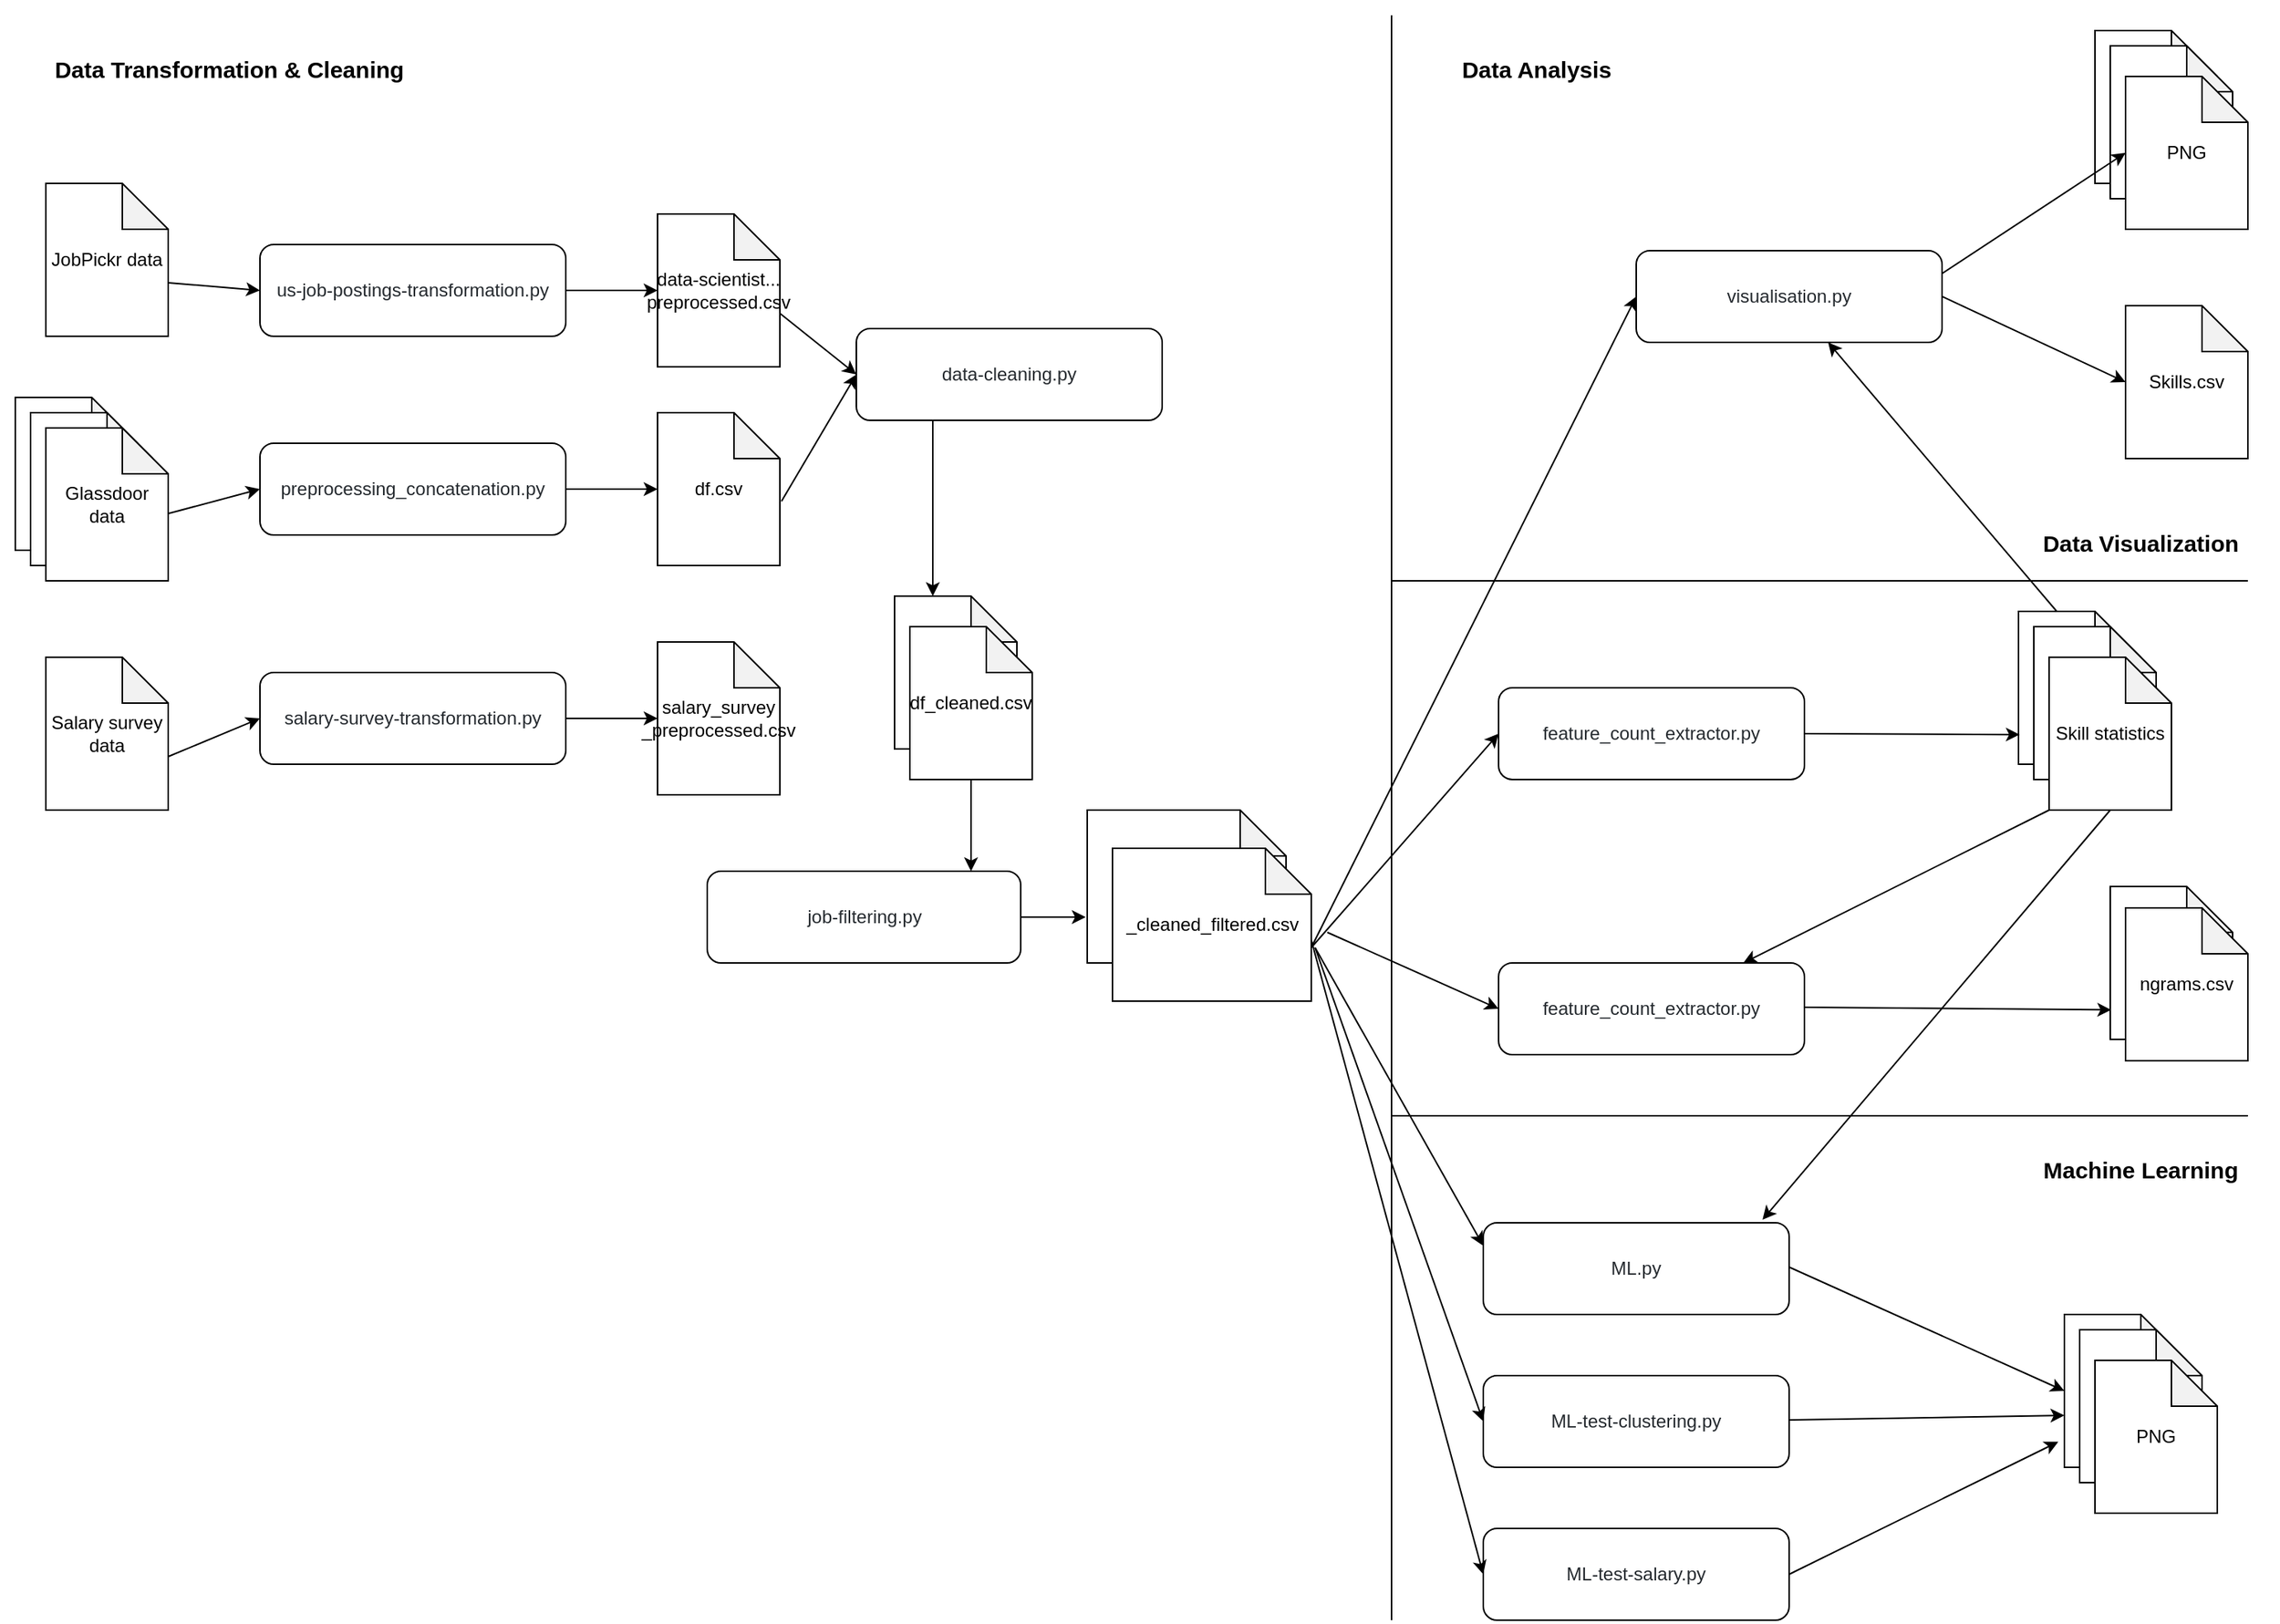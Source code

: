 <mxfile version="13.6.9" type="device"><diagram id="kmA72ATanW7WuNfFS0Rz" name="Page-1"><mxGraphModel dx="1564" dy="938" grid="1" gridSize="10" guides="1" tooltips="1" connect="1" arrows="1" fold="1" page="1" pageScale="1" pageWidth="1654" pageHeight="1169" math="0" shadow="0"><root><mxCell id="0"/><mxCell id="1" parent="0"/><mxCell id="hyzoLIlMWw5Vh46GlaV5-26" value="" style="shape=note;whiteSpace=wrap;html=1;backgroundOutline=1;darkOpacity=0.05;" vertex="1" parent="1"><mxGeometry x="841" y="560" width="130" height="100" as="geometry"/></mxCell><mxCell id="UXq15GloNMPflsc5D6rw-37" value="" style="shape=note;whiteSpace=wrap;html=1;backgroundOutline=1;darkOpacity=0.05;" parent="1" vertex="1"><mxGeometry x="140" y="290" width="80" height="100" as="geometry"/></mxCell><mxCell id="UXq15GloNMPflsc5D6rw-36" value="" style="shape=note;whiteSpace=wrap;html=1;backgroundOutline=1;darkOpacity=0.05;" parent="1" vertex="1"><mxGeometry x="150" y="300" width="80" height="100" as="geometry"/></mxCell><mxCell id="UXq15GloNMPflsc5D6rw-30" value="" style="shape=note;whiteSpace=wrap;html=1;backgroundOutline=1;darkOpacity=0.05;" parent="1" vertex="1"><mxGeometry x="715" y="420" width="80" height="100" as="geometry"/></mxCell><mxCell id="UXq15GloNMPflsc5D6rw-18" value="" style="shape=note;whiteSpace=wrap;html=1;backgroundOutline=1;darkOpacity=0.05;" parent="1" vertex="1"><mxGeometry x="1450" y="430" width="80" height="100" as="geometry"/></mxCell><mxCell id="UXq15GloNMPflsc5D6rw-1" value="&lt;span style=&quot;color: rgb(36 , 41 , 46) ; font-family: , &amp;#34;consolas&amp;#34; , &amp;#34;liberation mono&amp;#34; , &amp;#34;menlo&amp;#34; , monospace ; background-color: rgb(255 , 255 , 255)&quot;&gt;preprocessing_concatenation.py&lt;/span&gt;" style="rounded=1;whiteSpace=wrap;html=1;" parent="1" vertex="1"><mxGeometry x="300" y="320" width="200" height="60" as="geometry"/></mxCell><mxCell id="UXq15GloNMPflsc5D6rw-2" value="&lt;span style=&quot;color: rgb(36 , 41 , 46) ; font-family: , &amp;#34;consolas&amp;#34; , &amp;#34;liberation mono&amp;#34; , &amp;#34;menlo&amp;#34; , monospace ; background-color: rgb(255 , 255 , 255)&quot;&gt;salary-survey-transformation.py&lt;/span&gt;" style="rounded=1;whiteSpace=wrap;html=1;" parent="1" vertex="1"><mxGeometry x="300" y="470" width="200" height="60" as="geometry"/></mxCell><mxCell id="UXq15GloNMPflsc5D6rw-3" value="&lt;span style=&quot;color: rgb(36 , 41 , 46) ; font-family: , &amp;#34;consolas&amp;#34; , &amp;#34;liberation mono&amp;#34; , &amp;#34;menlo&amp;#34; , monospace ; background-color: rgb(255 , 255 , 255)&quot;&gt;us-job-postings-transformation.py&lt;/span&gt;" style="rounded=1;whiteSpace=wrap;html=1;" parent="1" vertex="1"><mxGeometry x="300" y="190" width="200" height="60" as="geometry"/></mxCell><mxCell id="UXq15GloNMPflsc5D6rw-4" value="&lt;span style=&quot;color: rgb(36 , 41 , 46) ; font-family: , &amp;#34;consolas&amp;#34; , &amp;#34;liberation mono&amp;#34; , &amp;#34;menlo&amp;#34; , monospace ; background-color: rgb(255 , 255 , 255)&quot;&gt;data-cleaning.py&lt;/span&gt;" style="rounded=1;whiteSpace=wrap;html=1;" parent="1" vertex="1"><mxGeometry x="690" y="245" width="200" height="60" as="geometry"/></mxCell><mxCell id="UXq15GloNMPflsc5D6rw-5" value="&lt;span style=&quot;color: rgb(36 , 41 , 46) ; font-family: , &amp;#34;consolas&amp;#34; , &amp;#34;liberation mono&amp;#34; , &amp;#34;menlo&amp;#34; , monospace ; background-color: rgb(255 , 255 , 255)&quot;&gt;feature_count_extractor.py&lt;/span&gt;" style="rounded=1;whiteSpace=wrap;html=1;" parent="1" vertex="1"><mxGeometry x="1110" y="480" width="200" height="60" as="geometry"/></mxCell><mxCell id="UXq15GloNMPflsc5D6rw-6" value="" style="endArrow=classic;html=1;exitX=1;exitY=0.5;exitDx=0;exitDy=0;entryX=0;entryY=0.5;entryDx=0;entryDy=0;entryPerimeter=0;" parent="1" source="UXq15GloNMPflsc5D6rw-1" target="UXq15GloNMPflsc5D6rw-24" edge="1"><mxGeometry width="50" height="50" relative="1" as="geometry"><mxPoint x="740" y="1160" as="sourcePoint"/><mxPoint x="790" y="1110" as="targetPoint"/></mxGeometry></mxCell><mxCell id="UXq15GloNMPflsc5D6rw-7" value="" style="endArrow=classic;html=1;exitX=1;exitY=0.5;exitDx=0;exitDy=0;entryX=0;entryY=0.5;entryDx=0;entryDy=0;entryPerimeter=0;" parent="1" source="UXq15GloNMPflsc5D6rw-3" target="UXq15GloNMPflsc5D6rw-25" edge="1"><mxGeometry width="50" height="50" relative="1" as="geometry"><mxPoint x="530" y="220" as="sourcePoint"/><mxPoint x="590" y="270" as="targetPoint"/></mxGeometry></mxCell><mxCell id="UXq15GloNMPflsc5D6rw-8" value="" style="endArrow=classic;html=1;entryX=0;entryY=0;entryDx=25;entryDy=0;entryPerimeter=0;" parent="1" target="UXq15GloNMPflsc5D6rw-30" edge="1"><mxGeometry width="50" height="50" relative="1" as="geometry"><mxPoint x="740" y="305" as="sourcePoint"/><mxPoint x="750" y="570" as="targetPoint"/></mxGeometry></mxCell><mxCell id="UXq15GloNMPflsc5D6rw-9" value="Glassdoor data" style="shape=note;whiteSpace=wrap;html=1;backgroundOutline=1;darkOpacity=0.05;" parent="1" vertex="1"><mxGeometry x="160" y="310" width="80" height="100" as="geometry"/></mxCell><mxCell id="UXq15GloNMPflsc5D6rw-10" value="JobPickr data" style="shape=note;whiteSpace=wrap;html=1;backgroundOutline=1;darkOpacity=0.05;" parent="1" vertex="1"><mxGeometry x="160" y="150" width="80" height="100" as="geometry"/></mxCell><mxCell id="UXq15GloNMPflsc5D6rw-11" value="Salary survey data" style="shape=note;whiteSpace=wrap;html=1;backgroundOutline=1;darkOpacity=0.05;" parent="1" vertex="1"><mxGeometry x="160" y="460" width="80" height="100" as="geometry"/></mxCell><mxCell id="UXq15GloNMPflsc5D6rw-12" value="" style="endArrow=classic;html=1;exitX=1;exitY=0.56;exitDx=0;exitDy=0;entryX=0;entryY=0.5;entryDx=0;entryDy=0;exitPerimeter=0;" parent="1" source="UXq15GloNMPflsc5D6rw-9" target="UXq15GloNMPflsc5D6rw-1" edge="1"><mxGeometry width="50" height="50" relative="1" as="geometry"><mxPoint x="500" y="440" as="sourcePoint"/><mxPoint x="560" y="490" as="targetPoint"/></mxGeometry></mxCell><mxCell id="UXq15GloNMPflsc5D6rw-13" value="" style="endArrow=classic;html=1;exitX=0;exitY=0;exitDx=80;exitDy=65;entryX=0;entryY=0.5;entryDx=0;entryDy=0;exitPerimeter=0;" parent="1" source="UXq15GloNMPflsc5D6rw-10" target="UXq15GloNMPflsc5D6rw-3" edge="1"><mxGeometry width="50" height="50" relative="1" as="geometry"><mxPoint x="510" y="100" as="sourcePoint"/><mxPoint x="570" y="150" as="targetPoint"/></mxGeometry></mxCell><mxCell id="UXq15GloNMPflsc5D6rw-14" value="" style="endArrow=classic;html=1;exitX=0;exitY=0;exitDx=80;exitDy=65;entryX=0;entryY=0.5;entryDx=0;entryDy=0;exitPerimeter=0;" parent="1" source="UXq15GloNMPflsc5D6rw-11" target="UXq15GloNMPflsc5D6rw-2" edge="1"><mxGeometry width="50" height="50" relative="1" as="geometry"><mxPoint x="210" y="465" as="sourcePoint"/><mxPoint x="320" y="460" as="targetPoint"/></mxGeometry></mxCell><mxCell id="UXq15GloNMPflsc5D6rw-16" value="" style="shape=note;whiteSpace=wrap;html=1;backgroundOutline=1;darkOpacity=0.05;" parent="1" vertex="1"><mxGeometry x="1460" y="440" width="80" height="100" as="geometry"/></mxCell><mxCell id="UXq15GloNMPflsc5D6rw-15" value="Skill statistics" style="shape=note;whiteSpace=wrap;html=1;backgroundOutline=1;darkOpacity=0.05;" parent="1" vertex="1"><mxGeometry x="1470" y="460" width="80" height="100" as="geometry"/></mxCell><mxCell id="UXq15GloNMPflsc5D6rw-20" value="" style="endArrow=classic;html=1;exitX=1;exitY=0.5;exitDx=0;exitDy=0;entryX=0.01;entryY=0.806;entryDx=0;entryDy=0;entryPerimeter=0;" parent="1" source="UXq15GloNMPflsc5D6rw-5" target="UXq15GloNMPflsc5D6rw-18" edge="1"><mxGeometry width="50" height="50" relative="1" as="geometry"><mxPoint x="1260" y="520" as="sourcePoint"/><mxPoint x="1410" y="510" as="targetPoint"/></mxGeometry></mxCell><mxCell id="UXq15GloNMPflsc5D6rw-21" value="" style="endArrow=none;html=1;" parent="1" edge="1"><mxGeometry width="50" height="50" relative="1" as="geometry"><mxPoint x="1040" y="1090" as="sourcePoint"/><mxPoint x="1040" y="40" as="targetPoint"/></mxGeometry></mxCell><mxCell id="UXq15GloNMPflsc5D6rw-22" value="Data Transformation &amp;amp; Cleaning" style="text;html=1;strokeColor=none;fillColor=none;align=center;verticalAlign=middle;whiteSpace=wrap;rounded=0;fontSize=15;fontStyle=1" parent="1" vertex="1"><mxGeometry x="130" y="30" width="300" height="90" as="geometry"/></mxCell><mxCell id="UXq15GloNMPflsc5D6rw-23" value="Data Analysis" style="text;html=1;strokeColor=none;fillColor=none;align=center;verticalAlign=middle;whiteSpace=wrap;rounded=0;fontSize=15;fontStyle=1" parent="1" vertex="1"><mxGeometry x="1050" y="30" width="170" height="90" as="geometry"/></mxCell><mxCell id="UXq15GloNMPflsc5D6rw-24" value="df.csv" style="shape=note;whiteSpace=wrap;html=1;backgroundOutline=1;darkOpacity=0.05;" parent="1" vertex="1"><mxGeometry x="560" y="300" width="80" height="100" as="geometry"/></mxCell><mxCell id="UXq15GloNMPflsc5D6rw-25" value="data-scientist... preprocessed.csv" style="shape=note;whiteSpace=wrap;html=1;backgroundOutline=1;darkOpacity=0.05;" parent="1" vertex="1"><mxGeometry x="560" y="170" width="80" height="100" as="geometry"/></mxCell><mxCell id="UXq15GloNMPflsc5D6rw-27" value="" style="endArrow=classic;html=1;exitX=1.013;exitY=0.58;exitDx=0;exitDy=0;entryX=0;entryY=0.5;entryDx=0;entryDy=0;exitPerimeter=0;" parent="1" source="UXq15GloNMPflsc5D6rw-24" target="UXq15GloNMPflsc5D6rw-4" edge="1"><mxGeometry width="50" height="50" relative="1" as="geometry"><mxPoint x="510" y="360" as="sourcePoint"/><mxPoint x="570" y="360" as="targetPoint"/></mxGeometry></mxCell><mxCell id="UXq15GloNMPflsc5D6rw-28" value="" style="endArrow=classic;html=1;exitX=0;exitY=0;exitDx=80;exitDy=65;entryX=0;entryY=0.5;entryDx=0;entryDy=0;exitPerimeter=0;" parent="1" source="UXq15GloNMPflsc5D6rw-25" target="UXq15GloNMPflsc5D6rw-4" edge="1"><mxGeometry width="50" height="50" relative="1" as="geometry"><mxPoint x="651.04" y="368" as="sourcePoint"/><mxPoint x="720" y="270" as="targetPoint"/></mxGeometry></mxCell><mxCell id="UXq15GloNMPflsc5D6rw-29" value="df_cleaned.csv" style="shape=note;whiteSpace=wrap;html=1;backgroundOutline=1;darkOpacity=0.05;" parent="1" vertex="1"><mxGeometry x="725" y="440" width="80" height="100" as="geometry"/></mxCell><mxCell id="UXq15GloNMPflsc5D6rw-31" value="" style="endArrow=classic;html=1;entryX=0;entryY=0.5;entryDx=0;entryDy=0;exitX=0;exitY=0;exitDx=130;exitDy=65;exitPerimeter=0;" parent="1" target="UXq15GloNMPflsc5D6rw-5" edge="1" source="UXq15GloNMPflsc5D6rw-35"><mxGeometry width="50" height="50" relative="1" as="geometry"><mxPoint x="1030" y="285" as="sourcePoint"/><mxPoint x="960" y="300" as="targetPoint"/></mxGeometry></mxCell><mxCell id="UXq15GloNMPflsc5D6rw-32" value="&lt;span style=&quot;color: rgb(36 , 41 , 46) ; font-family: , &amp;#34;consolas&amp;#34; , &amp;#34;liberation mono&amp;#34; , &amp;#34;menlo&amp;#34; , monospace ; background-color: rgb(255 , 255 , 255)&quot;&gt;job-filtering.py&lt;/span&gt;" style="rounded=1;whiteSpace=wrap;html=1;" parent="1" vertex="1"><mxGeometry x="592.5" y="600" width="205" height="60" as="geometry"/></mxCell><mxCell id="UXq15GloNMPflsc5D6rw-33" value="" style="endArrow=classic;html=1;exitX=0.5;exitY=1;exitDx=0;exitDy=0;exitPerimeter=0;" parent="1" source="UXq15GloNMPflsc5D6rw-29" edge="1"><mxGeometry width="50" height="50" relative="1" as="geometry"><mxPoint x="651.04" y="368" as="sourcePoint"/><mxPoint x="765" y="600" as="targetPoint"/></mxGeometry></mxCell><mxCell id="UXq15GloNMPflsc5D6rw-35" value="_cleaned_filtered.csv" style="shape=note;whiteSpace=wrap;html=1;backgroundOutline=1;darkOpacity=0.05;" parent="1" vertex="1"><mxGeometry x="857.5" y="585" width="130" height="100" as="geometry"/></mxCell><mxCell id="UXq15GloNMPflsc5D6rw-39" value="" style="endArrow=classic;html=1;" parent="1" edge="1"><mxGeometry width="50" height="50" relative="1" as="geometry"><mxPoint x="797.5" y="630" as="sourcePoint"/><mxPoint x="840" y="630" as="targetPoint"/></mxGeometry></mxCell><mxCell id="UXq15GloNMPflsc5D6rw-43" value="salary_survey _preprocessed.csv" style="shape=note;whiteSpace=wrap;html=1;backgroundOutline=1;darkOpacity=0.05;" parent="1" vertex="1"><mxGeometry x="560" y="450" width="80" height="100" as="geometry"/></mxCell><mxCell id="UXq15GloNMPflsc5D6rw-44" value="" style="endArrow=classic;html=1;exitX=1;exitY=0.5;exitDx=0;exitDy=0;entryX=0;entryY=0.5;entryDx=0;entryDy=0;entryPerimeter=0;" parent="1" source="UXq15GloNMPflsc5D6rw-2" target="UXq15GloNMPflsc5D6rw-43" edge="1"><mxGeometry width="50" height="50" relative="1" as="geometry"><mxPoint x="510" y="360" as="sourcePoint"/><mxPoint x="570" y="360" as="targetPoint"/></mxGeometry></mxCell><mxCell id="UXq15GloNMPflsc5D6rw-49" value="&lt;span style=&quot;color: rgb(36 , 41 , 46) ; font-family: , &amp;#34;consolas&amp;#34; , &amp;#34;liberation mono&amp;#34; , &amp;#34;menlo&amp;#34; , monospace ; background-color: rgb(255 , 255 , 255)&quot;&gt;visualisation.py&lt;/span&gt;" style="rounded=1;whiteSpace=wrap;html=1;" parent="1" vertex="1"><mxGeometry x="1200" y="194" width="200" height="60" as="geometry"/></mxCell><mxCell id="UXq15GloNMPflsc5D6rw-50" value="" style="endArrow=classic;html=1;exitX=0;exitY=0;exitDx=130;exitDy=65;entryX=0;entryY=0.5;entryDx=0;entryDy=0;exitPerimeter=0;" parent="1" source="UXq15GloNMPflsc5D6rw-35" target="UXq15GloNMPflsc5D6rw-49" edge="1"><mxGeometry width="50" height="50" relative="1" as="geometry"><mxPoint x="1062" y="553" as="sourcePoint"/><mxPoint x="850" y="380" as="targetPoint"/></mxGeometry></mxCell><mxCell id="UXq15GloNMPflsc5D6rw-52" value="" style="shape=note;whiteSpace=wrap;html=1;backgroundOutline=1;darkOpacity=0.05;" parent="1" vertex="1"><mxGeometry x="1500" y="50" width="80" height="100" as="geometry"/></mxCell><mxCell id="UXq15GloNMPflsc5D6rw-53" value="" style="shape=note;whiteSpace=wrap;html=1;backgroundOutline=1;darkOpacity=0.05;" parent="1" vertex="1"><mxGeometry x="1510" y="60" width="80" height="100" as="geometry"/></mxCell><mxCell id="UXq15GloNMPflsc5D6rw-54" value="PNG" style="shape=note;whiteSpace=wrap;html=1;backgroundOutline=1;darkOpacity=0.05;" parent="1" vertex="1"><mxGeometry x="1520" y="80" width="80" height="100" as="geometry"/></mxCell><mxCell id="UXq15GloNMPflsc5D6rw-55" value="Skills.csv" style="shape=note;whiteSpace=wrap;html=1;backgroundOutline=1;darkOpacity=0.05;" parent="1" vertex="1"><mxGeometry x="1520" y="230" width="80" height="100" as="geometry"/></mxCell><mxCell id="UXq15GloNMPflsc5D6rw-56" value="" style="endArrow=classic;html=1;exitX=1;exitY=0.25;exitDx=0;exitDy=0;entryX=0;entryY=0.5;entryDx=0;entryDy=0;entryPerimeter=0;" parent="1" source="UXq15GloNMPflsc5D6rw-49" target="UXq15GloNMPflsc5D6rw-54" edge="1"><mxGeometry width="50" height="50" relative="1" as="geometry"><mxPoint x="1152" y="233" as="sourcePoint"/><mxPoint x="1210" y="234" as="targetPoint"/></mxGeometry></mxCell><mxCell id="UXq15GloNMPflsc5D6rw-57" value="" style="endArrow=classic;html=1;exitX=1;exitY=0.5;exitDx=0;exitDy=0;entryX=0;entryY=0.5;entryDx=0;entryDy=0;entryPerimeter=0;" parent="1" source="UXq15GloNMPflsc5D6rw-49" target="UXq15GloNMPflsc5D6rw-55" edge="1"><mxGeometry width="50" height="50" relative="1" as="geometry"><mxPoint x="1410" y="219" as="sourcePoint"/><mxPoint x="1480" y="150" as="targetPoint"/></mxGeometry></mxCell><mxCell id="UXq15GloNMPflsc5D6rw-58" value="" style="endArrow=classic;html=1;exitX=0;exitY=0;exitDx=25;exitDy=0;exitPerimeter=0;" parent="1" source="UXq15GloNMPflsc5D6rw-18" target="UXq15GloNMPflsc5D6rw-49" edge="1"><mxGeometry width="50" height="50" relative="1" as="geometry"><mxPoint x="1400" y="460" as="sourcePoint"/><mxPoint x="1360" y="970" as="targetPoint"/></mxGeometry></mxCell><mxCell id="hyzoLIlMWw5Vh46GlaV5-2" value="Machine Learning" style="text;html=1;strokeColor=none;fillColor=none;align=center;verticalAlign=middle;whiteSpace=wrap;rounded=0;fontSize=15;fontStyle=1" vertex="1" parent="1"><mxGeometry x="1440" y="750" width="180" height="90" as="geometry"/></mxCell><mxCell id="hyzoLIlMWw5Vh46GlaV5-3" value="&lt;span style=&quot;color: rgb(36 , 41 , 46) ; font-family: , &amp;#34;consolas&amp;#34; , &amp;#34;liberation mono&amp;#34; , &amp;#34;menlo&amp;#34; , monospace ; background-color: rgb(255 , 255 , 255)&quot;&gt;ML.py&lt;/span&gt;" style="rounded=1;whiteSpace=wrap;html=1;" vertex="1" parent="1"><mxGeometry x="1100" y="830" width="200" height="60" as="geometry"/></mxCell><mxCell id="UXq15GloNMPflsc5D6rw-62" value="Data Visualization" style="text;html=1;strokeColor=none;fillColor=none;align=center;verticalAlign=middle;whiteSpace=wrap;rounded=0;fontSize=15;fontStyle=1" parent="1" vertex="1"><mxGeometry x="1440" y="340" width="180" height="90" as="geometry"/></mxCell><mxCell id="hyzoLIlMWw5Vh46GlaV5-5" value="" style="endArrow=classic;html=1;entryX=0;entryY=0.25;entryDx=0;entryDy=0;" edge="1" parent="1" target="hyzoLIlMWw5Vh46GlaV5-3"><mxGeometry width="50" height="50" relative="1" as="geometry"><mxPoint x="990" y="650" as="sourcePoint"/><mxPoint x="1110" y="570" as="targetPoint"/></mxGeometry></mxCell><mxCell id="hyzoLIlMWw5Vh46GlaV5-7" value="" style="endArrow=none;html=1;" edge="1" parent="1"><mxGeometry width="50" height="50" relative="1" as="geometry"><mxPoint x="1040" y="410" as="sourcePoint"/><mxPoint x="1600" y="410" as="targetPoint"/></mxGeometry></mxCell><mxCell id="hyzoLIlMWw5Vh46GlaV5-8" value="" style="endArrow=none;html=1;" edge="1" parent="1"><mxGeometry width="50" height="50" relative="1" as="geometry"><mxPoint x="1040" y="760" as="sourcePoint"/><mxPoint x="1600" y="760" as="targetPoint"/></mxGeometry></mxCell><mxCell id="hyzoLIlMWw5Vh46GlaV5-9" value="" style="endArrow=classic;html=1;entryX=0.913;entryY=-0.033;entryDx=0;entryDy=0;entryPerimeter=0;exitX=0.5;exitY=1;exitDx=0;exitDy=0;exitPerimeter=0;" edge="1" parent="1" source="UXq15GloNMPflsc5D6rw-15" target="hyzoLIlMWw5Vh46GlaV5-3"><mxGeometry width="50" height="50" relative="1" as="geometry"><mxPoint x="1560" y="670" as="sourcePoint"/><mxPoint x="1324.161" y="264" as="targetPoint"/></mxGeometry></mxCell><mxCell id="hyzoLIlMWw5Vh46GlaV5-10" value="&lt;span style=&quot;color: rgb(36 , 41 , 46) ; font-family: , &amp;#34;consolas&amp;#34; , &amp;#34;liberation mono&amp;#34; , &amp;#34;menlo&amp;#34; , monospace ; background-color: rgb(255 , 255 , 255)&quot;&gt;ML-test-clustering.py&lt;/span&gt;" style="rounded=1;whiteSpace=wrap;html=1;" vertex="1" parent="1"><mxGeometry x="1100" y="930" width="200" height="60" as="geometry"/></mxCell><mxCell id="hyzoLIlMWw5Vh46GlaV5-11" value="&lt;span style=&quot;color: rgb(36 , 41 , 46) ; font-family: , &amp;#34;consolas&amp;#34; , &amp;#34;liberation mono&amp;#34; , &amp;#34;menlo&amp;#34; , monospace ; background-color: rgb(255 , 255 , 255)&quot;&gt;ML-test-salary.py&lt;/span&gt;" style="rounded=1;whiteSpace=wrap;html=1;" vertex="1" parent="1"><mxGeometry x="1100" y="1030" width="200" height="60" as="geometry"/></mxCell><mxCell id="hyzoLIlMWw5Vh46GlaV5-12" value="" style="shape=note;whiteSpace=wrap;html=1;backgroundOutline=1;darkOpacity=0.05;" vertex="1" parent="1"><mxGeometry x="1480" y="890" width="80" height="100" as="geometry"/></mxCell><mxCell id="hyzoLIlMWw5Vh46GlaV5-13" value="" style="shape=note;whiteSpace=wrap;html=1;backgroundOutline=1;darkOpacity=0.05;" vertex="1" parent="1"><mxGeometry x="1490" y="900" width="80" height="100" as="geometry"/></mxCell><mxCell id="hyzoLIlMWw5Vh46GlaV5-14" value="PNG" style="shape=note;whiteSpace=wrap;html=1;backgroundOutline=1;darkOpacity=0.05;" vertex="1" parent="1"><mxGeometry x="1500" y="920" width="80" height="100" as="geometry"/></mxCell><mxCell id="hyzoLIlMWw5Vh46GlaV5-15" value="" style="endArrow=classic;html=1;exitX=1;exitY=0.5;exitDx=0;exitDy=0;entryX=0;entryY=0.5;entryDx=0;entryDy=0;entryPerimeter=0;" edge="1" parent="1" target="hyzoLIlMWw5Vh46GlaV5-12"><mxGeometry width="50" height="50" relative="1" as="geometry"><mxPoint x="1300" y="859" as="sourcePoint"/><mxPoint x="1400" y="859" as="targetPoint"/></mxGeometry></mxCell><mxCell id="hyzoLIlMWw5Vh46GlaV5-16" value="" style="endArrow=classic;html=1;exitX=1;exitY=0.5;exitDx=0;exitDy=0;entryX=0;entryY=0.66;entryDx=0;entryDy=0;entryPerimeter=0;" edge="1" parent="1" target="hyzoLIlMWw5Vh46GlaV5-12"><mxGeometry width="50" height="50" relative="1" as="geometry"><mxPoint x="1300" y="959" as="sourcePoint"/><mxPoint x="1400" y="959" as="targetPoint"/></mxGeometry></mxCell><mxCell id="hyzoLIlMWw5Vh46GlaV5-17" value="" style="endArrow=classic;html=1;exitX=1;exitY=0.5;exitDx=0;exitDy=0;entryX=-0.05;entryY=0.833;entryDx=0;entryDy=0;entryPerimeter=0;" edge="1" parent="1" target="hyzoLIlMWw5Vh46GlaV5-12"><mxGeometry width="50" height="50" relative="1" as="geometry"><mxPoint x="1300" y="1060" as="sourcePoint"/><mxPoint x="1400" y="1060" as="targetPoint"/></mxGeometry></mxCell><mxCell id="hyzoLIlMWw5Vh46GlaV5-18" value="ngrams.csv" style="shape=note;whiteSpace=wrap;html=1;backgroundOutline=1;darkOpacity=0.05;" vertex="1" parent="1"><mxGeometry x="1510" y="610" width="80" height="100" as="geometry"/></mxCell><mxCell id="hyzoLIlMWw5Vh46GlaV5-19" value="ngrams.csv" style="shape=note;whiteSpace=wrap;html=1;backgroundOutline=1;darkOpacity=0.05;" vertex="1" parent="1"><mxGeometry x="1520" y="624" width="80" height="100" as="geometry"/></mxCell><mxCell id="hyzoLIlMWw5Vh46GlaV5-20" value="&lt;span style=&quot;color: rgb(36 , 41 , 46) ; font-family: , &amp;#34;consolas&amp;#34; , &amp;#34;liberation mono&amp;#34; , &amp;#34;menlo&amp;#34; , monospace ; background-color: rgb(255 , 255 , 255)&quot;&gt;feature_count_extractor.py&lt;/span&gt;" style="rounded=1;whiteSpace=wrap;html=1;" vertex="1" parent="1"><mxGeometry x="1110" y="660" width="200" height="60" as="geometry"/></mxCell><mxCell id="hyzoLIlMWw5Vh46GlaV5-21" value="" style="endArrow=classic;html=1;entryX=0;entryY=0.5;entryDx=0;entryDy=0;" edge="1" parent="1" target="hyzoLIlMWw5Vh46GlaV5-10"><mxGeometry width="50" height="50" relative="1" as="geometry"><mxPoint x="990" y="650" as="sourcePoint"/><mxPoint x="1100" y="845" as="targetPoint"/></mxGeometry></mxCell><mxCell id="hyzoLIlMWw5Vh46GlaV5-22" value="" style="endArrow=classic;html=1;entryX=0;entryY=0.5;entryDx=0;entryDy=0;" edge="1" parent="1" target="hyzoLIlMWw5Vh46GlaV5-11"><mxGeometry width="50" height="50" relative="1" as="geometry"><mxPoint x="987.5" y="645" as="sourcePoint"/><mxPoint x="1097.5" y="840" as="targetPoint"/></mxGeometry></mxCell><mxCell id="hyzoLIlMWw5Vh46GlaV5-23" value="" style="endArrow=classic;html=1;exitX=1;exitY=0.5;exitDx=0;exitDy=0;entryX=0.008;entryY=0.807;entryDx=0;entryDy=0;entryPerimeter=0;" edge="1" parent="1" target="hyzoLIlMWw5Vh46GlaV5-18"><mxGeometry width="50" height="50" relative="1" as="geometry"><mxPoint x="1310" y="689" as="sourcePoint"/><mxPoint x="1450.8" y="689.6" as="targetPoint"/></mxGeometry></mxCell><mxCell id="hyzoLIlMWw5Vh46GlaV5-24" value="" style="endArrow=classic;html=1;exitX=0;exitY=1;exitDx=0;exitDy=0;exitPerimeter=0;" edge="1" parent="1" source="UXq15GloNMPflsc5D6rw-15" target="hyzoLIlMWw5Vh46GlaV5-20"><mxGeometry width="50" height="50" relative="1" as="geometry"><mxPoint x="1480.0" y="558.64" as="sourcePoint"/><mxPoint x="1277.24" y="821.36" as="targetPoint"/></mxGeometry></mxCell><mxCell id="hyzoLIlMWw5Vh46GlaV5-25" value="" style="endArrow=classic;html=1;entryX=0;entryY=0.5;entryDx=0;entryDy=0;" edge="1" parent="1" target="hyzoLIlMWw5Vh46GlaV5-20"><mxGeometry width="50" height="50" relative="1" as="geometry"><mxPoint x="998" y="640" as="sourcePoint"/><mxPoint x="1120" y="520" as="targetPoint"/></mxGeometry></mxCell></root></mxGraphModel></diagram></mxfile>